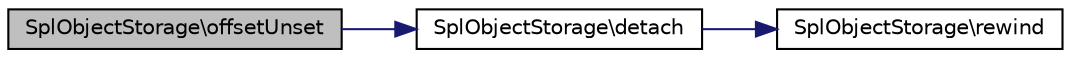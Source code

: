 digraph "SplObjectStorage\offsetUnset"
{
  edge [fontname="Helvetica",fontsize="10",labelfontname="Helvetica",labelfontsize="10"];
  node [fontname="Helvetica",fontsize="10",shape=record];
  rankdir="LR";
  Node1 [label="SplObjectStorage\\offsetUnset",height=0.2,width=0.4,color="black", fillcolor="grey75", style="filled" fontcolor="black"];
  Node1 -> Node2 [color="midnightblue",fontsize="10",style="solid",fontname="Helvetica"];
  Node2 [label="SplObjectStorage\\detach",height=0.2,width=0.4,color="black", fillcolor="white", style="filled",URL="$classSplObjectStorage.html#a0511f032a6d7598b3ebb7c00180f142f"];
  Node2 -> Node3 [color="midnightblue",fontsize="10",style="solid",fontname="Helvetica"];
  Node3 [label="SplObjectStorage\\rewind",height=0.2,width=0.4,color="black", fillcolor="white", style="filled",URL="$classSplObjectStorage.html#a8896b452651cf02844cc25ececd7a720",tooltip="Rewind to top iterator as set in constructor. "];
}
